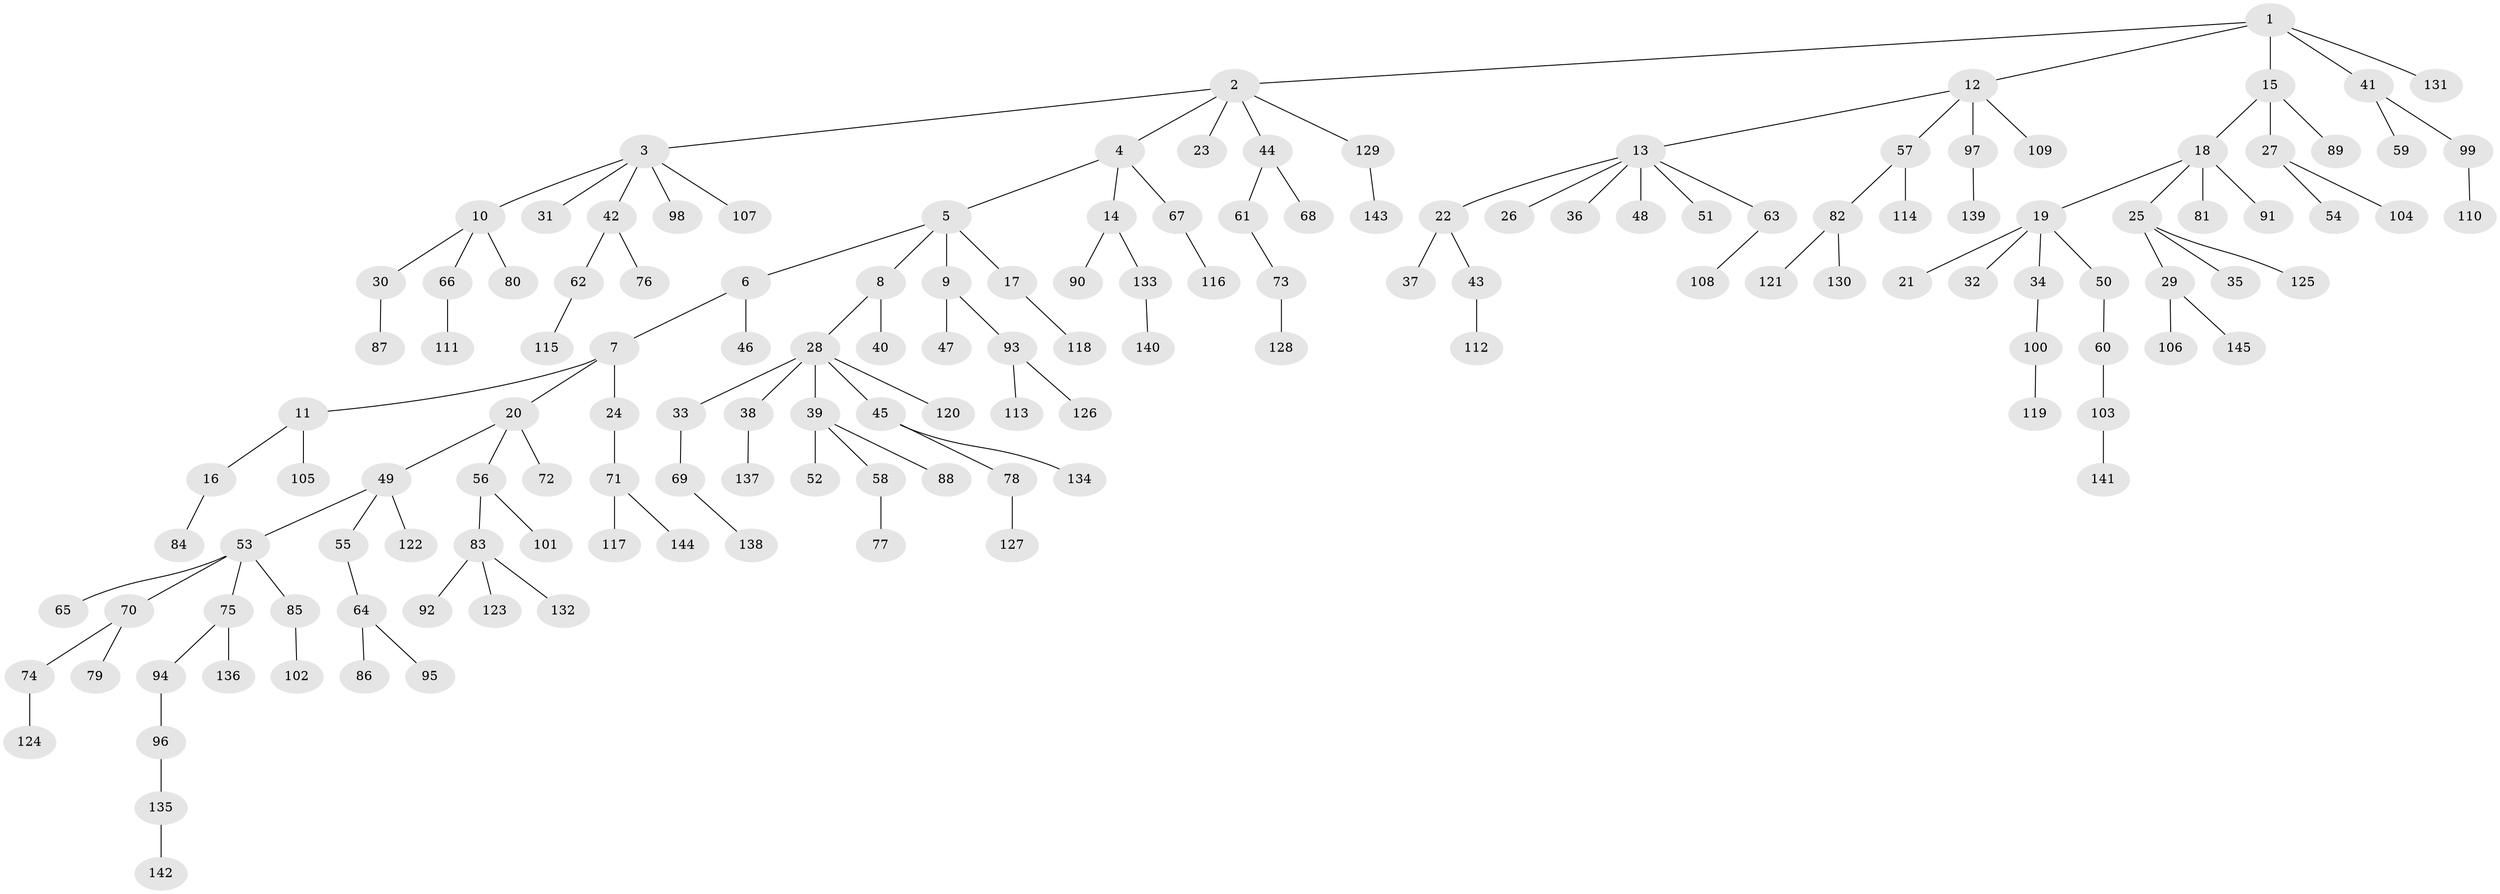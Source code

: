 // coarse degree distribution, {2: 0.21782178217821782, 1: 0.6138613861386139, 9: 0.019801980198019802, 5: 0.0297029702970297, 4: 0.0297029702970297, 3: 0.06930693069306931, 11: 0.009900990099009901, 17: 0.009900990099009901}
// Generated by graph-tools (version 1.1) at 2025/56/03/04/25 21:56:55]
// undirected, 145 vertices, 144 edges
graph export_dot {
graph [start="1"]
  node [color=gray90,style=filled];
  1;
  2;
  3;
  4;
  5;
  6;
  7;
  8;
  9;
  10;
  11;
  12;
  13;
  14;
  15;
  16;
  17;
  18;
  19;
  20;
  21;
  22;
  23;
  24;
  25;
  26;
  27;
  28;
  29;
  30;
  31;
  32;
  33;
  34;
  35;
  36;
  37;
  38;
  39;
  40;
  41;
  42;
  43;
  44;
  45;
  46;
  47;
  48;
  49;
  50;
  51;
  52;
  53;
  54;
  55;
  56;
  57;
  58;
  59;
  60;
  61;
  62;
  63;
  64;
  65;
  66;
  67;
  68;
  69;
  70;
  71;
  72;
  73;
  74;
  75;
  76;
  77;
  78;
  79;
  80;
  81;
  82;
  83;
  84;
  85;
  86;
  87;
  88;
  89;
  90;
  91;
  92;
  93;
  94;
  95;
  96;
  97;
  98;
  99;
  100;
  101;
  102;
  103;
  104;
  105;
  106;
  107;
  108;
  109;
  110;
  111;
  112;
  113;
  114;
  115;
  116;
  117;
  118;
  119;
  120;
  121;
  122;
  123;
  124;
  125;
  126;
  127;
  128;
  129;
  130;
  131;
  132;
  133;
  134;
  135;
  136;
  137;
  138;
  139;
  140;
  141;
  142;
  143;
  144;
  145;
  1 -- 2;
  1 -- 12;
  1 -- 15;
  1 -- 41;
  1 -- 131;
  2 -- 3;
  2 -- 4;
  2 -- 23;
  2 -- 44;
  2 -- 129;
  3 -- 10;
  3 -- 31;
  3 -- 42;
  3 -- 98;
  3 -- 107;
  4 -- 5;
  4 -- 14;
  4 -- 67;
  5 -- 6;
  5 -- 8;
  5 -- 9;
  5 -- 17;
  6 -- 7;
  6 -- 46;
  7 -- 11;
  7 -- 20;
  7 -- 24;
  8 -- 28;
  8 -- 40;
  9 -- 47;
  9 -- 93;
  10 -- 30;
  10 -- 66;
  10 -- 80;
  11 -- 16;
  11 -- 105;
  12 -- 13;
  12 -- 57;
  12 -- 97;
  12 -- 109;
  13 -- 22;
  13 -- 26;
  13 -- 36;
  13 -- 48;
  13 -- 51;
  13 -- 63;
  14 -- 90;
  14 -- 133;
  15 -- 18;
  15 -- 27;
  15 -- 89;
  16 -- 84;
  17 -- 118;
  18 -- 19;
  18 -- 25;
  18 -- 81;
  18 -- 91;
  19 -- 21;
  19 -- 32;
  19 -- 34;
  19 -- 50;
  20 -- 49;
  20 -- 56;
  20 -- 72;
  22 -- 37;
  22 -- 43;
  24 -- 71;
  25 -- 29;
  25 -- 35;
  25 -- 125;
  27 -- 54;
  27 -- 104;
  28 -- 33;
  28 -- 38;
  28 -- 39;
  28 -- 45;
  28 -- 120;
  29 -- 106;
  29 -- 145;
  30 -- 87;
  33 -- 69;
  34 -- 100;
  38 -- 137;
  39 -- 52;
  39 -- 58;
  39 -- 88;
  41 -- 59;
  41 -- 99;
  42 -- 62;
  42 -- 76;
  43 -- 112;
  44 -- 61;
  44 -- 68;
  45 -- 78;
  45 -- 134;
  49 -- 53;
  49 -- 55;
  49 -- 122;
  50 -- 60;
  53 -- 65;
  53 -- 70;
  53 -- 75;
  53 -- 85;
  55 -- 64;
  56 -- 83;
  56 -- 101;
  57 -- 82;
  57 -- 114;
  58 -- 77;
  60 -- 103;
  61 -- 73;
  62 -- 115;
  63 -- 108;
  64 -- 86;
  64 -- 95;
  66 -- 111;
  67 -- 116;
  69 -- 138;
  70 -- 74;
  70 -- 79;
  71 -- 117;
  71 -- 144;
  73 -- 128;
  74 -- 124;
  75 -- 94;
  75 -- 136;
  78 -- 127;
  82 -- 121;
  82 -- 130;
  83 -- 92;
  83 -- 123;
  83 -- 132;
  85 -- 102;
  93 -- 113;
  93 -- 126;
  94 -- 96;
  96 -- 135;
  97 -- 139;
  99 -- 110;
  100 -- 119;
  103 -- 141;
  129 -- 143;
  133 -- 140;
  135 -- 142;
}
